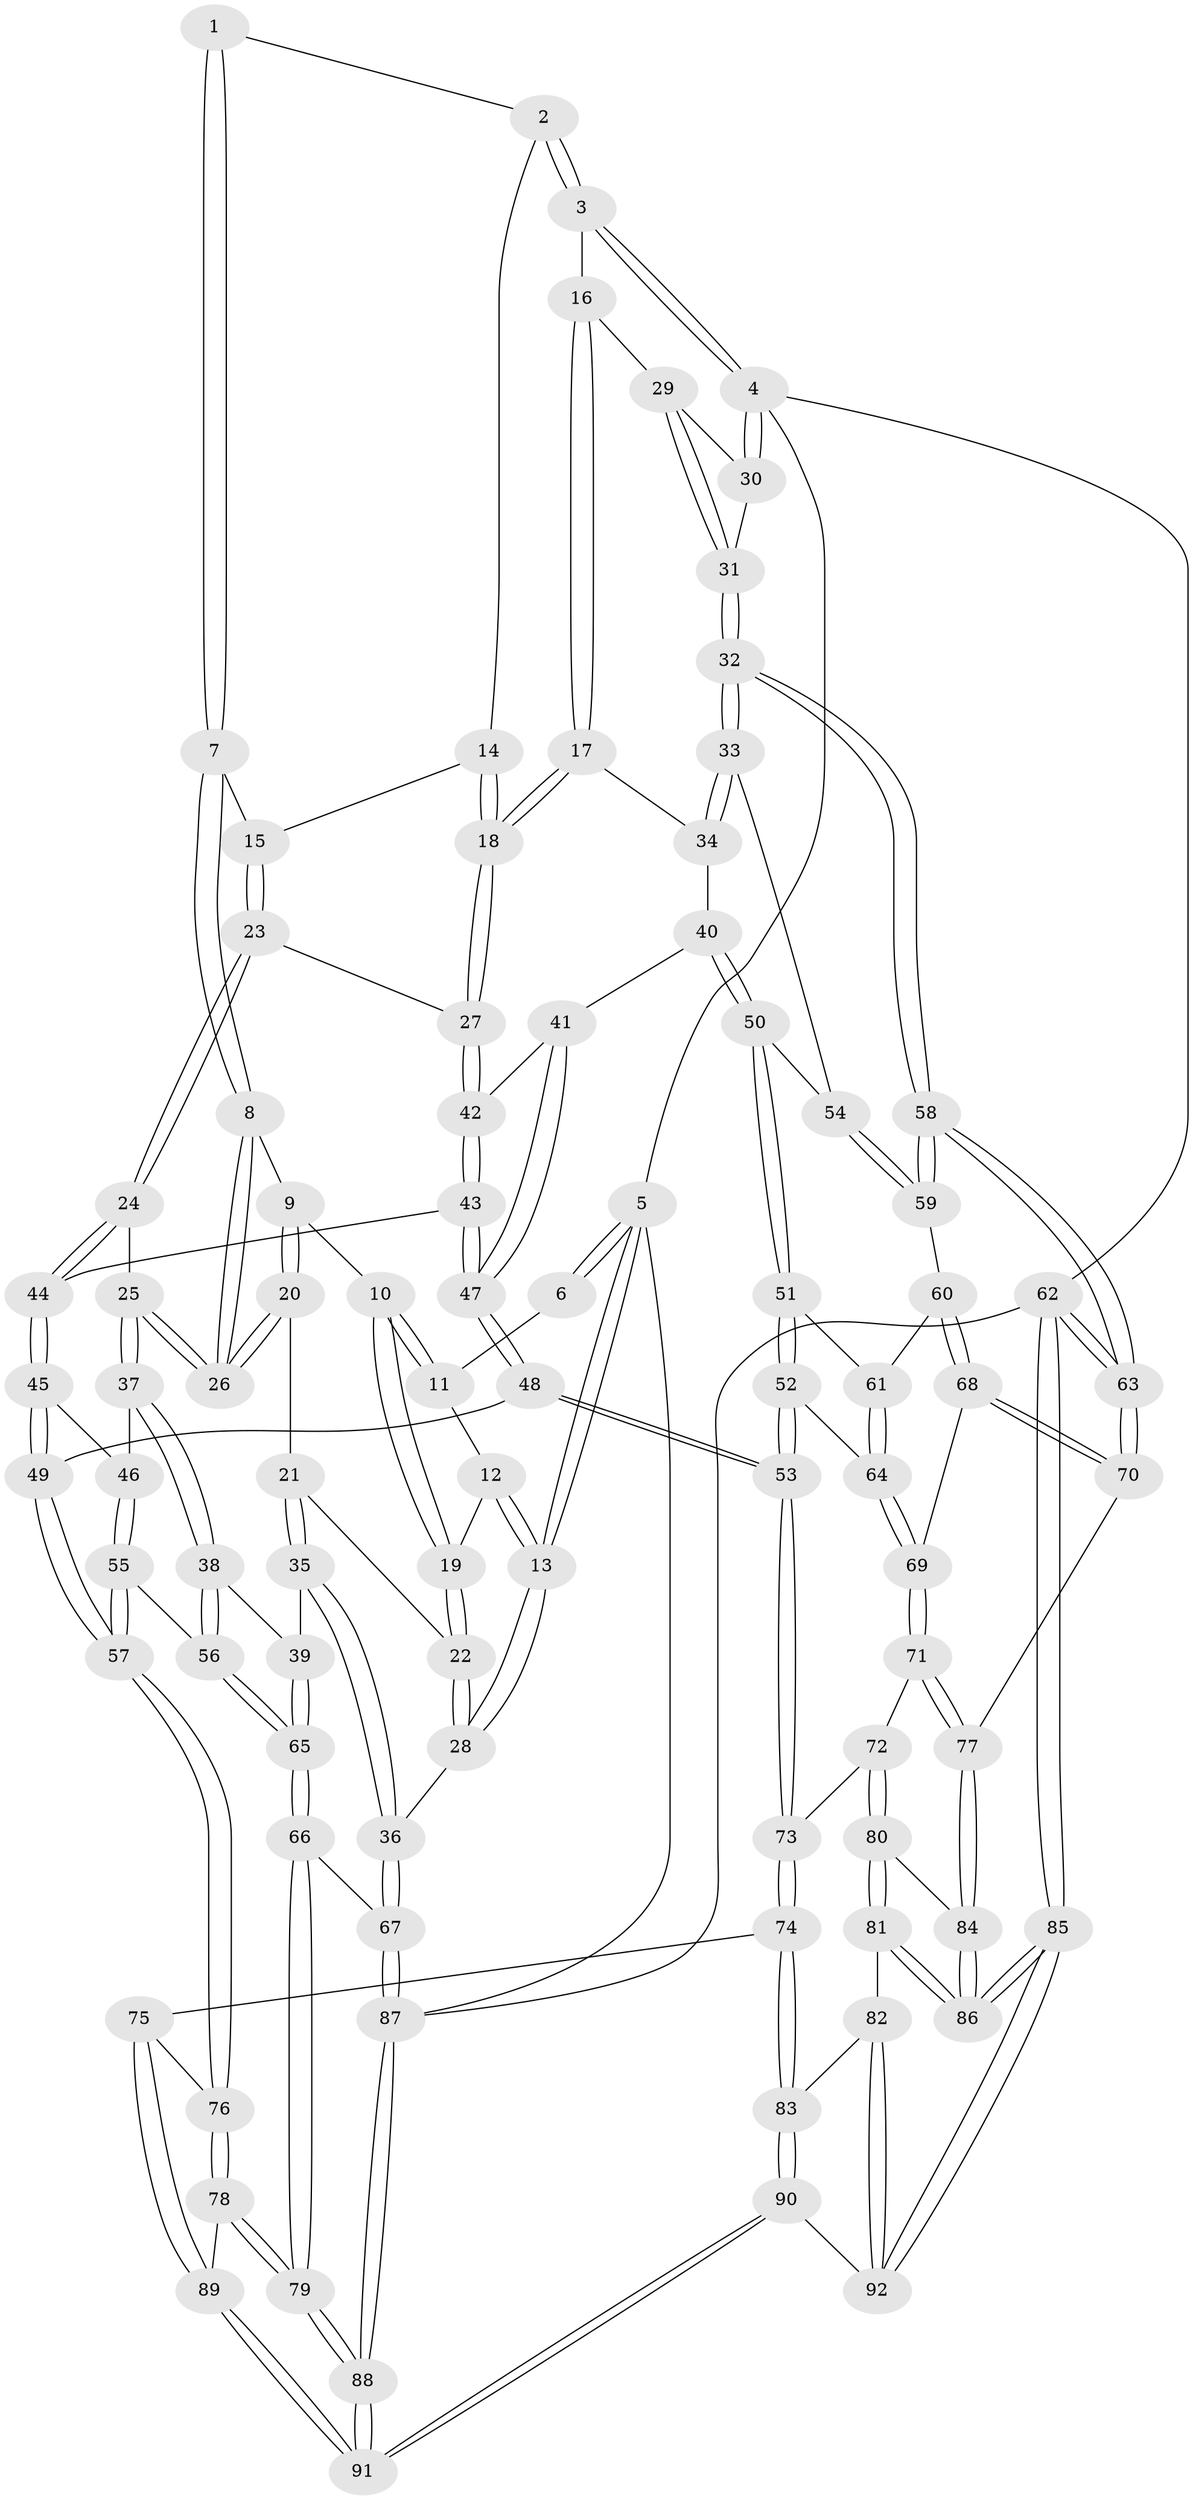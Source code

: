 // coarse degree distribution, {3: 0.2549019607843137, 4: 0.5490196078431373, 5: 0.17647058823529413, 6: 0.0196078431372549}
// Generated by graph-tools (version 1.1) at 2025/42/03/06/25 10:42:26]
// undirected, 92 vertices, 227 edges
graph export_dot {
graph [start="1"]
  node [color=gray90,style=filled];
  1 [pos="+0.1759492850577984+0"];
  2 [pos="+0.6551639463677205+0"];
  3 [pos="+0.7567415536715474+0"];
  4 [pos="+1+0"];
  5 [pos="+0+0"];
  6 [pos="+0.13093547635770747+0"];
  7 [pos="+0.3800132757919791+0.1119479517276858"];
  8 [pos="+0.34088406454368936+0.15226381025731944"];
  9 [pos="+0.2227953710149465+0.13972623131584191"];
  10 [pos="+0.1729318266690133+0.1010882606573185"];
  11 [pos="+0.14668178775813082+0"];
  12 [pos="+0.04374286374669547+0.13871929729192473"];
  13 [pos="+0+0"];
  14 [pos="+0.6123395715453643+0"];
  15 [pos="+0.46787321347744837+0.11819736640395172"];
  16 [pos="+0.8244760525782284+0.151983740174637"];
  17 [pos="+0.7728728495418186+0.22370604419082427"];
  18 [pos="+0.6214707207039075+0.2874867489848922"];
  19 [pos="+0.0851106733166219+0.21465882160571953"];
  20 [pos="+0.23685978714138403+0.302519474723808"];
  21 [pos="+0.12254557945356709+0.30397035319580085"];
  22 [pos="+0.07533124081932333+0.24036276376909807"];
  23 [pos="+0.5399084574972116+0.276388264147734"];
  24 [pos="+0.35708604266175203+0.36530392414829227"];
  25 [pos="+0.3521574771844666+0.3655413448209976"];
  26 [pos="+0.3309887129974808+0.3410243400653306"];
  27 [pos="+0.6137472146853171+0.2933898259369139"];
  28 [pos="+0+0.2427893342643502"];
  29 [pos="+0.8252753780784401+0.15223036099467854"];
  30 [pos="+1+0"];
  31 [pos="+1+0.3324668599311787"];
  32 [pos="+1+0.3845204155247298"];
  33 [pos="+1+0.41087725361785815"];
  34 [pos="+0.8416488206967426+0.3625864616378732"];
  35 [pos="+0.054165078555446264+0.5127126720512746"];
  36 [pos="+0+0.5704133546946706"];
  37 [pos="+0.3027169874340147+0.46191268244511724"];
  38 [pos="+0.22698380997632137+0.5168946593113595"];
  39 [pos="+0.1442456122777664+0.5380530159570858"];
  40 [pos="+0.7662149139185372+0.4866745140596481"];
  41 [pos="+0.7003205142892277+0.4692676006193989"];
  42 [pos="+0.6215419417265335+0.33137037961437726"];
  43 [pos="+0.5103893786018552+0.505192684574122"];
  44 [pos="+0.5031592069170846+0.5045796441161454"];
  45 [pos="+0.45996300188168737+0.5499256085353947"];
  46 [pos="+0.3814555100303192+0.5596861683884377"];
  47 [pos="+0.5997471890243924+0.5740062665607268"];
  48 [pos="+0.6002195843312249+0.6085163040756751"];
  49 [pos="+0.4714963245281217+0.6753814001494595"];
  50 [pos="+0.7966770823442956+0.5220718899584857"];
  51 [pos="+0.7836557346369388+0.5966354043375449"];
  52 [pos="+0.7760857349094221+0.6102142896998162"];
  53 [pos="+0.6842453506193582+0.7084714125454844"];
  54 [pos="+0.8926892673016347+0.526746814773617"];
  55 [pos="+0.3768133325165064+0.6959688721283513"];
  56 [pos="+0.34162526638676505+0.6920965248874702"];
  57 [pos="+0.42582231736270204+0.726636416931501"];
  58 [pos="+1+0.6794421192408551"];
  59 [pos="+0.9196941757718498+0.6352507532308888"];
  60 [pos="+0.9055574394519113+0.6498403205169608"];
  61 [pos="+0.8551071174411342+0.6379249705918312"];
  62 [pos="+1+1"];
  63 [pos="+1+0.7158076813774049"];
  64 [pos="+0.832914841211239+0.6836718376009773"];
  65 [pos="+0.20509991042864043+0.742684522886974"];
  66 [pos="+0.20437419000054122+0.7440233309595742"];
  67 [pos="+0+0.6579718275407731"];
  68 [pos="+0.8887949471991134+0.7107031933256285"];
  69 [pos="+0.8416356613529944+0.7076449171414645"];
  70 [pos="+0.910142476296+0.7460139666040599"];
  71 [pos="+0.7909814475410597+0.7349632258903511"];
  72 [pos="+0.7398925340857831+0.7508317343627344"];
  73 [pos="+0.6844378437492086+0.7103643018776215"];
  74 [pos="+0.5695334310540684+0.829941195737108"];
  75 [pos="+0.47276369555601133+0.8189929265184533"];
  76 [pos="+0.4399720746308881+0.7689694035696696"];
  77 [pos="+0.8931320081573064+0.7886636456869777"];
  78 [pos="+0.2256548726127372+0.8631949483217056"];
  79 [pos="+0.1864514332786491+0.8694626579206117"];
  80 [pos="+0.7752660472208406+0.8266979686194504"];
  81 [pos="+0.7632890539626472+0.9013786811109031"];
  82 [pos="+0.6764068095360831+0.9178736693934022"];
  83 [pos="+0.6159240683351587+0.89751858368157"];
  84 [pos="+0.8891472747580241+0.8083234133299392"];
  85 [pos="+1+1"];
  86 [pos="+1+1"];
  87 [pos="+0+1"];
  88 [pos="+0+1"];
  89 [pos="+0.4349310977614173+0.8962823900273451"];
  90 [pos="+0.482925534377993+1"];
  91 [pos="+0.36954314295878726+1"];
  92 [pos="+0.7014594450419579+1"];
  1 -- 2;
  1 -- 7;
  1 -- 7;
  2 -- 3;
  2 -- 3;
  2 -- 14;
  3 -- 4;
  3 -- 4;
  3 -- 16;
  4 -- 5;
  4 -- 30;
  4 -- 30;
  4 -- 62;
  5 -- 6;
  5 -- 6;
  5 -- 13;
  5 -- 13;
  5 -- 87;
  6 -- 11;
  7 -- 8;
  7 -- 8;
  7 -- 15;
  8 -- 9;
  8 -- 26;
  8 -- 26;
  9 -- 10;
  9 -- 20;
  9 -- 20;
  10 -- 11;
  10 -- 11;
  10 -- 19;
  10 -- 19;
  11 -- 12;
  12 -- 13;
  12 -- 13;
  12 -- 19;
  13 -- 28;
  13 -- 28;
  14 -- 15;
  14 -- 18;
  14 -- 18;
  15 -- 23;
  15 -- 23;
  16 -- 17;
  16 -- 17;
  16 -- 29;
  17 -- 18;
  17 -- 18;
  17 -- 34;
  18 -- 27;
  18 -- 27;
  19 -- 22;
  19 -- 22;
  20 -- 21;
  20 -- 26;
  20 -- 26;
  21 -- 22;
  21 -- 35;
  21 -- 35;
  22 -- 28;
  22 -- 28;
  23 -- 24;
  23 -- 24;
  23 -- 27;
  24 -- 25;
  24 -- 44;
  24 -- 44;
  25 -- 26;
  25 -- 26;
  25 -- 37;
  25 -- 37;
  27 -- 42;
  27 -- 42;
  28 -- 36;
  29 -- 30;
  29 -- 31;
  29 -- 31;
  30 -- 31;
  31 -- 32;
  31 -- 32;
  32 -- 33;
  32 -- 33;
  32 -- 58;
  32 -- 58;
  33 -- 34;
  33 -- 34;
  33 -- 54;
  34 -- 40;
  35 -- 36;
  35 -- 36;
  35 -- 39;
  36 -- 67;
  36 -- 67;
  37 -- 38;
  37 -- 38;
  37 -- 46;
  38 -- 39;
  38 -- 56;
  38 -- 56;
  39 -- 65;
  39 -- 65;
  40 -- 41;
  40 -- 50;
  40 -- 50;
  41 -- 42;
  41 -- 47;
  41 -- 47;
  42 -- 43;
  42 -- 43;
  43 -- 44;
  43 -- 47;
  43 -- 47;
  44 -- 45;
  44 -- 45;
  45 -- 46;
  45 -- 49;
  45 -- 49;
  46 -- 55;
  46 -- 55;
  47 -- 48;
  47 -- 48;
  48 -- 49;
  48 -- 53;
  48 -- 53;
  49 -- 57;
  49 -- 57;
  50 -- 51;
  50 -- 51;
  50 -- 54;
  51 -- 52;
  51 -- 52;
  51 -- 61;
  52 -- 53;
  52 -- 53;
  52 -- 64;
  53 -- 73;
  53 -- 73;
  54 -- 59;
  54 -- 59;
  55 -- 56;
  55 -- 57;
  55 -- 57;
  56 -- 65;
  56 -- 65;
  57 -- 76;
  57 -- 76;
  58 -- 59;
  58 -- 59;
  58 -- 63;
  58 -- 63;
  59 -- 60;
  60 -- 61;
  60 -- 68;
  60 -- 68;
  61 -- 64;
  61 -- 64;
  62 -- 63;
  62 -- 63;
  62 -- 85;
  62 -- 85;
  62 -- 87;
  63 -- 70;
  63 -- 70;
  64 -- 69;
  64 -- 69;
  65 -- 66;
  65 -- 66;
  66 -- 67;
  66 -- 79;
  66 -- 79;
  67 -- 87;
  67 -- 87;
  68 -- 69;
  68 -- 70;
  68 -- 70;
  69 -- 71;
  69 -- 71;
  70 -- 77;
  71 -- 72;
  71 -- 77;
  71 -- 77;
  72 -- 73;
  72 -- 80;
  72 -- 80;
  73 -- 74;
  73 -- 74;
  74 -- 75;
  74 -- 83;
  74 -- 83;
  75 -- 76;
  75 -- 89;
  75 -- 89;
  76 -- 78;
  76 -- 78;
  77 -- 84;
  77 -- 84;
  78 -- 79;
  78 -- 79;
  78 -- 89;
  79 -- 88;
  79 -- 88;
  80 -- 81;
  80 -- 81;
  80 -- 84;
  81 -- 82;
  81 -- 86;
  81 -- 86;
  82 -- 83;
  82 -- 92;
  82 -- 92;
  83 -- 90;
  83 -- 90;
  84 -- 86;
  84 -- 86;
  85 -- 86;
  85 -- 86;
  85 -- 92;
  85 -- 92;
  87 -- 88;
  87 -- 88;
  88 -- 91;
  88 -- 91;
  89 -- 91;
  89 -- 91;
  90 -- 91;
  90 -- 91;
  90 -- 92;
}
